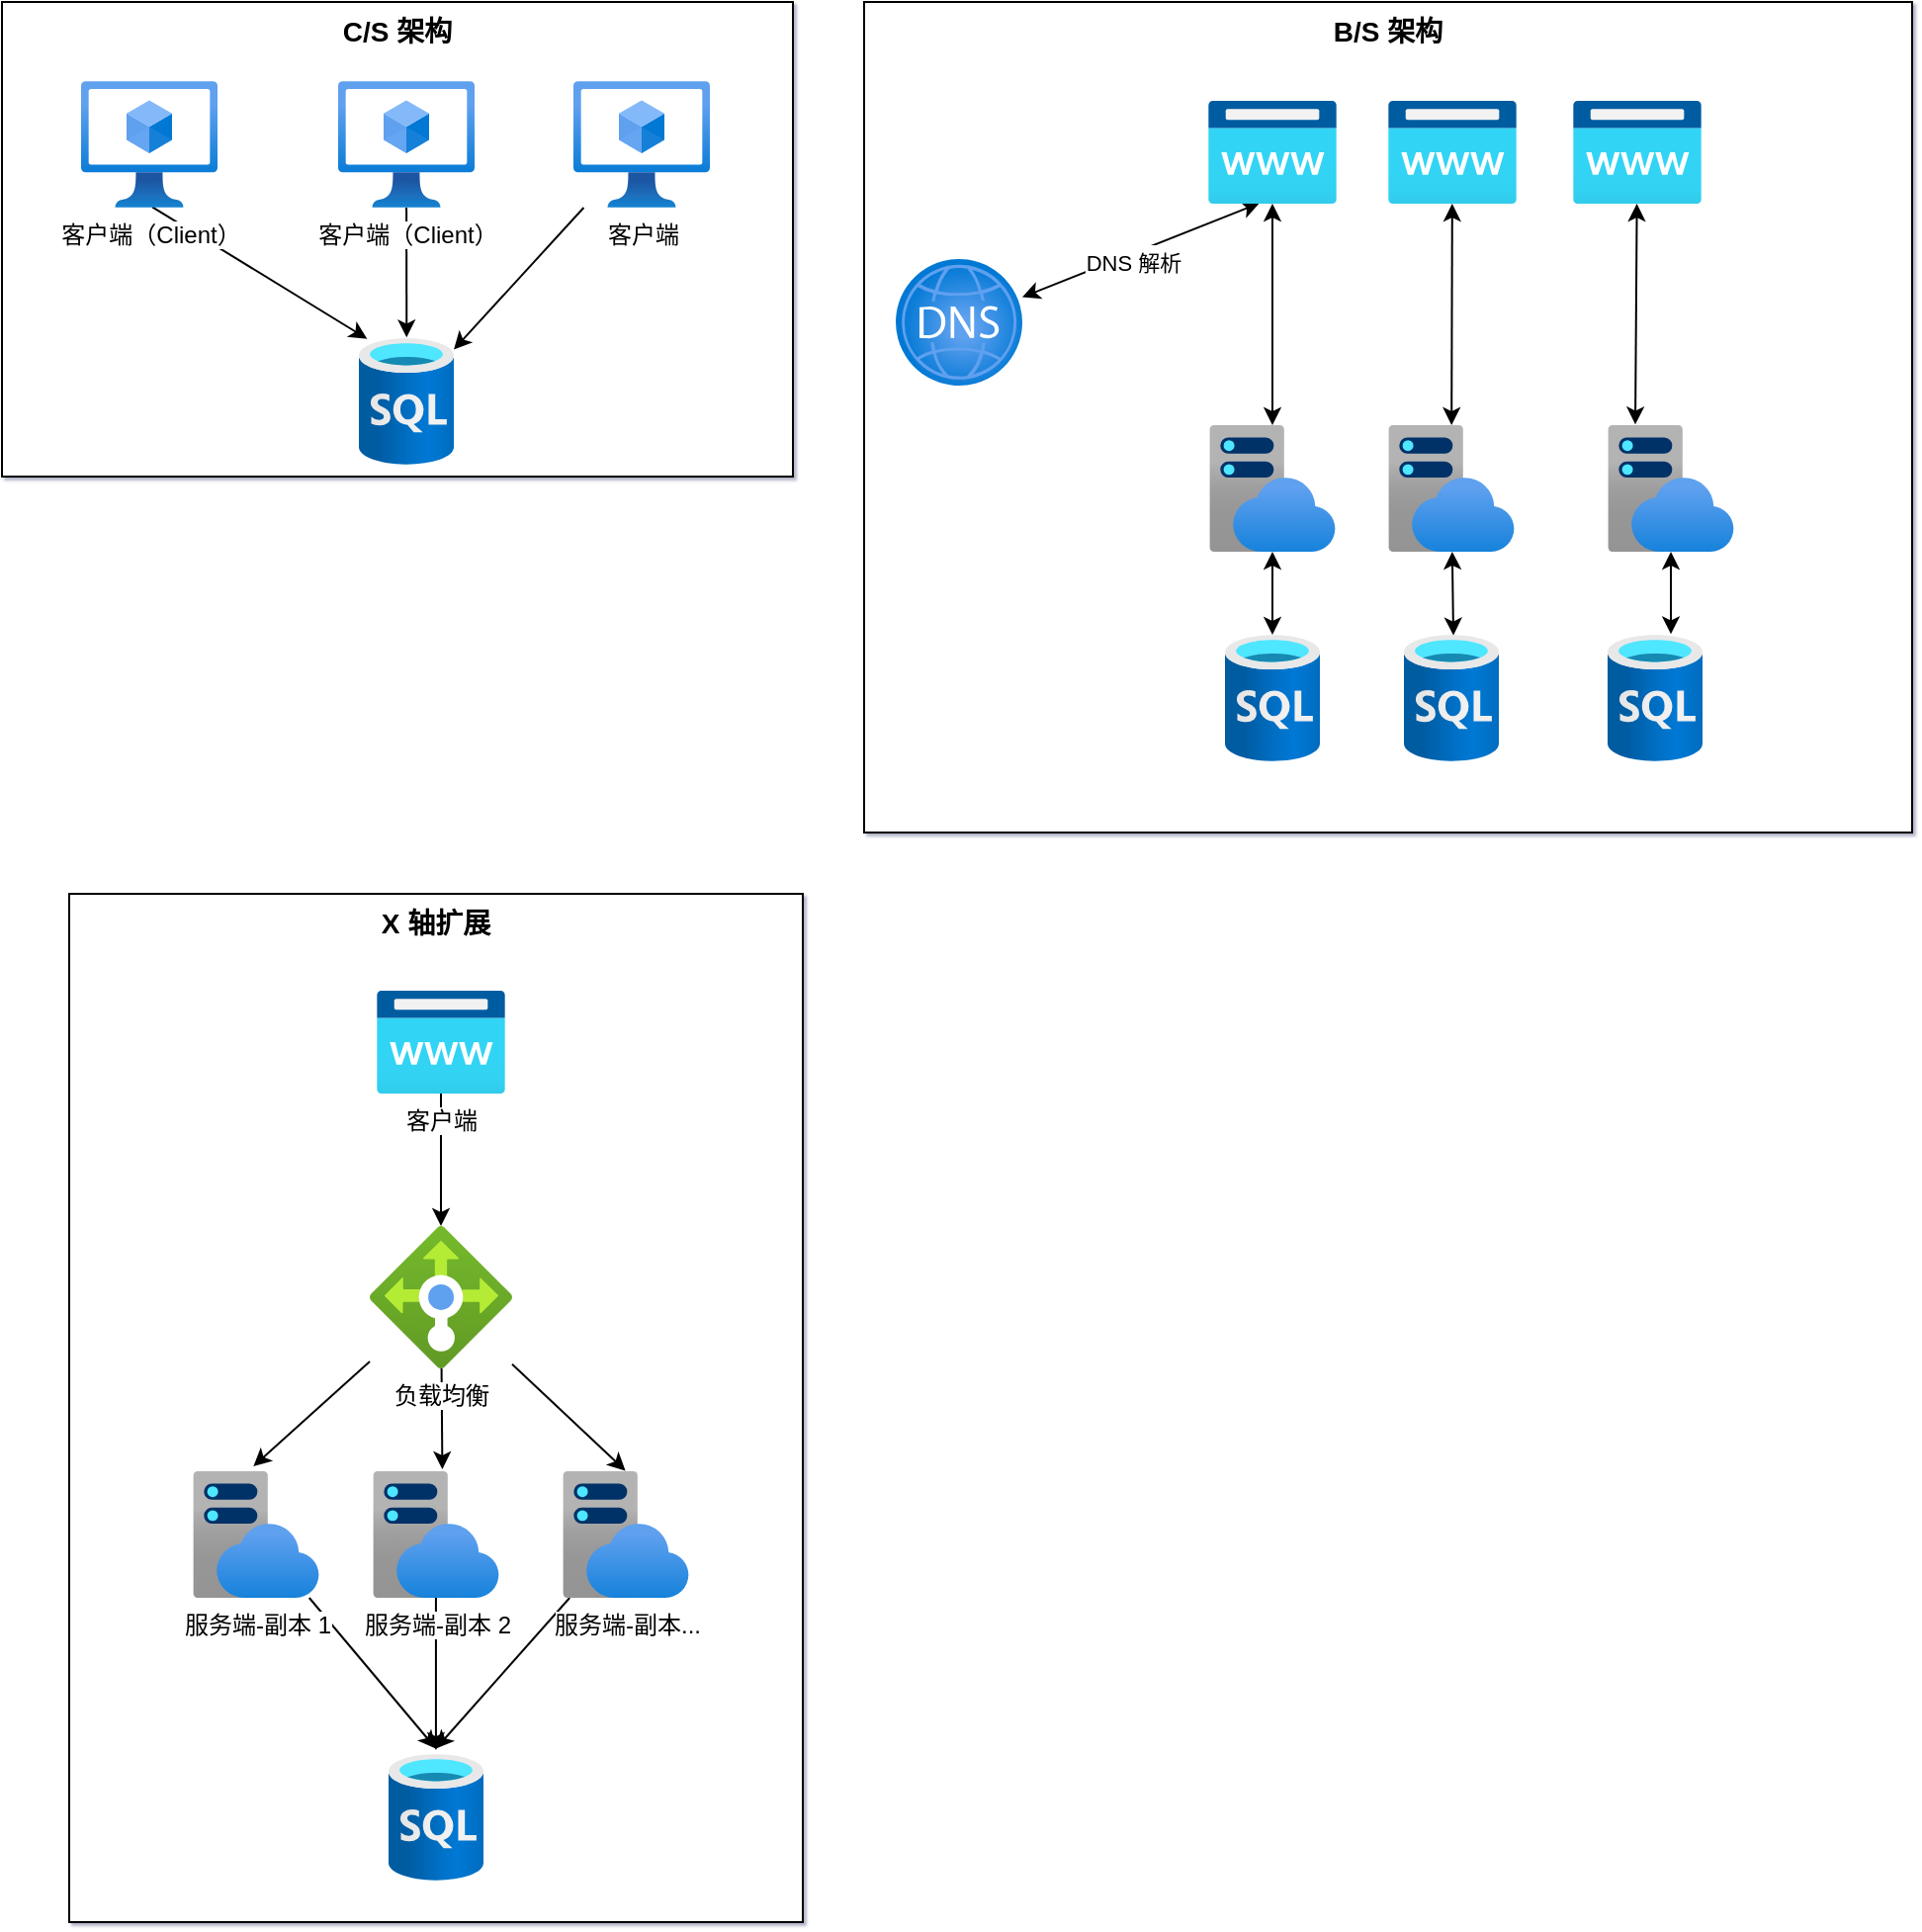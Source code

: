 <mxfile version="17.5.0" type="github">
  <diagram id="jQuxA6pWeV1bHnd_H6JM" name="第 1 页">
    <mxGraphModel dx="1019" dy="567" grid="0" gridSize="10" guides="1" tooltips="1" connect="1" arrows="1" fold="1" page="1" pageScale="1" pageWidth="827" pageHeight="1169" math="0" shadow="1">
      <root>
        <mxCell id="0" />
        <mxCell id="1" parent="0" />
        <mxCell id="zyIKe3mE6G8FlH2QzeZu-49" value="X 轴扩展" style="rounded=0;whiteSpace=wrap;html=1;fontSize=14;verticalAlign=top;fontStyle=1" vertex="1" parent="1">
          <mxGeometry x="48" y="491" width="371" height="520" as="geometry" />
        </mxCell>
        <mxCell id="zyIKe3mE6G8FlH2QzeZu-11" value="&lt;b&gt;&lt;font style=&quot;font-size: 14px&quot;&gt;C/S 架构&lt;/font&gt;&lt;/b&gt;" style="rounded=0;whiteSpace=wrap;html=1;verticalAlign=top;" vertex="1" parent="1">
          <mxGeometry x="14" y="40" width="400" height="240" as="geometry" />
        </mxCell>
        <mxCell id="zyIKe3mE6G8FlH2QzeZu-6" style="rounded=0;orthogonalLoop=1;jettySize=auto;html=1;exitX=0.522;exitY=0.995;exitDx=0;exitDy=0;exitPerimeter=0;entryX=0.087;entryY=0.005;entryDx=0;entryDy=0;entryPerimeter=0;" edge="1" parent="1" source="zyIKe3mE6G8FlH2QzeZu-1" target="zyIKe3mE6G8FlH2QzeZu-2">
          <mxGeometry relative="1" as="geometry">
            <mxPoint x="219" y="210" as="targetPoint" />
          </mxGeometry>
        </mxCell>
        <mxCell id="zyIKe3mE6G8FlH2QzeZu-1" value="客户端（Client）" style="aspect=fixed;html=1;points=[];align=center;image;fontSize=12;image=img/lib/azure2/compute/Virtual_Machines_Classic.svg;" vertex="1" parent="1">
          <mxGeometry x="54" y="80" width="69" height="64" as="geometry" />
        </mxCell>
        <mxCell id="zyIKe3mE6G8FlH2QzeZu-2" value="" style="aspect=fixed;html=1;points=[];align=center;image;fontSize=12;image=img/lib/azure2/databases/SQL_Database.svg;" vertex="1" parent="1">
          <mxGeometry x="194.5" y="210" width="48" height="64" as="geometry" />
        </mxCell>
        <mxCell id="zyIKe3mE6G8FlH2QzeZu-7" style="edgeStyle=none;rounded=0;orthogonalLoop=1;jettySize=auto;html=1;entryX=0.503;entryY=-0.005;entryDx=0;entryDy=0;entryPerimeter=0;" edge="1" parent="1" source="zyIKe3mE6G8FlH2QzeZu-3" target="zyIKe3mE6G8FlH2QzeZu-2">
          <mxGeometry relative="1" as="geometry" />
        </mxCell>
        <mxCell id="zyIKe3mE6G8FlH2QzeZu-3" value="客户端（Client）" style="aspect=fixed;html=1;points=[];align=center;image;fontSize=12;image=img/lib/azure2/compute/Virtual_Machines_Classic.svg;" vertex="1" parent="1">
          <mxGeometry x="184" y="80" width="69" height="64" as="geometry" />
        </mxCell>
        <mxCell id="zyIKe3mE6G8FlH2QzeZu-8" style="edgeStyle=none;rounded=0;orthogonalLoop=1;jettySize=auto;html=1;" edge="1" parent="1" source="zyIKe3mE6G8FlH2QzeZu-4" target="zyIKe3mE6G8FlH2QzeZu-2">
          <mxGeometry relative="1" as="geometry">
            <mxPoint x="219" y="210" as="targetPoint" />
          </mxGeometry>
        </mxCell>
        <mxCell id="zyIKe3mE6G8FlH2QzeZu-4" value="客户端" style="aspect=fixed;html=1;points=[];align=center;image;fontSize=12;image=img/lib/azure2/compute/Virtual_Machines_Classic.svg;" vertex="1" parent="1">
          <mxGeometry x="303" y="80" width="69" height="64" as="geometry" />
        </mxCell>
        <mxCell id="zyIKe3mE6G8FlH2QzeZu-12" value="B/S 架构" style="rounded=0;whiteSpace=wrap;html=1;fontSize=14;verticalAlign=top;fontStyle=1" vertex="1" parent="1">
          <mxGeometry x="450" y="40" width="530" height="420" as="geometry" />
        </mxCell>
        <mxCell id="zyIKe3mE6G8FlH2QzeZu-14" value="" style="aspect=fixed;html=1;points=[];align=center;image;fontSize=12;image=img/lib/azure2/networking/DNS_Zones.svg;" vertex="1" parent="1">
          <mxGeometry x="466" y="170" width="64" height="64" as="geometry" />
        </mxCell>
        <mxCell id="zyIKe3mE6G8FlH2QzeZu-18" style="edgeStyle=none;rounded=0;orthogonalLoop=1;jettySize=auto;html=1;fontSize=14;exitX=0.4;exitY=0.994;exitDx=0;exitDy=0;exitPerimeter=0;startArrow=classic;startFill=1;" edge="1" parent="1" source="zyIKe3mE6G8FlH2QzeZu-15" target="zyIKe3mE6G8FlH2QzeZu-14">
          <mxGeometry relative="1" as="geometry" />
        </mxCell>
        <mxCell id="zyIKe3mE6G8FlH2QzeZu-19" value="&lt;font style=&quot;font-size: 11px&quot;&gt;DNS 解析&lt;/font&gt;" style="edgeLabel;html=1;align=center;verticalAlign=middle;resizable=0;points=[];fontSize=14;" vertex="1" connectable="0" parent="zyIKe3mE6G8FlH2QzeZu-18">
          <mxGeometry x="0.093" y="3" relative="1" as="geometry">
            <mxPoint as="offset" />
          </mxGeometry>
        </mxCell>
        <mxCell id="zyIKe3mE6G8FlH2QzeZu-25" style="edgeStyle=none;rounded=0;orthogonalLoop=1;jettySize=auto;html=1;fontSize=11;startArrow=classic;startFill=1;" edge="1" parent="1" source="zyIKe3mE6G8FlH2QzeZu-15" target="zyIKe3mE6G8FlH2QzeZu-20">
          <mxGeometry relative="1" as="geometry" />
        </mxCell>
        <mxCell id="zyIKe3mE6G8FlH2QzeZu-15" value="" style="aspect=fixed;html=1;points=[];align=center;image;fontSize=12;image=img/lib/azure2/app_services/App_Service_Domains.svg;" vertex="1" parent="1">
          <mxGeometry x="624" y="90" width="65" height="52" as="geometry" />
        </mxCell>
        <mxCell id="zyIKe3mE6G8FlH2QzeZu-26" style="edgeStyle=none;rounded=0;orthogonalLoop=1;jettySize=auto;html=1;fontSize=11;startArrow=classic;startFill=1;" edge="1" parent="1" source="zyIKe3mE6G8FlH2QzeZu-16" target="zyIKe3mE6G8FlH2QzeZu-21">
          <mxGeometry relative="1" as="geometry" />
        </mxCell>
        <mxCell id="zyIKe3mE6G8FlH2QzeZu-16" value="" style="aspect=fixed;html=1;points=[];align=center;image;fontSize=12;image=img/lib/azure2/app_services/App_Service_Domains.svg;" vertex="1" parent="1">
          <mxGeometry x="715" y="90" width="65" height="52" as="geometry" />
        </mxCell>
        <mxCell id="zyIKe3mE6G8FlH2QzeZu-27" style="edgeStyle=none;rounded=0;orthogonalLoop=1;jettySize=auto;html=1;entryX=0.219;entryY=-0.005;entryDx=0;entryDy=0;entryPerimeter=0;fontSize=11;startArrow=classic;startFill=1;" edge="1" parent="1" source="zyIKe3mE6G8FlH2QzeZu-17" target="zyIKe3mE6G8FlH2QzeZu-22">
          <mxGeometry relative="1" as="geometry" />
        </mxCell>
        <mxCell id="zyIKe3mE6G8FlH2QzeZu-17" value="" style="aspect=fixed;html=1;points=[];align=center;image;fontSize=12;image=img/lib/azure2/app_services/App_Service_Domains.svg;" vertex="1" parent="1">
          <mxGeometry x="808.5" y="90" width="65" height="52" as="geometry" />
        </mxCell>
        <mxCell id="zyIKe3mE6G8FlH2QzeZu-31" style="edgeStyle=none;rounded=0;orthogonalLoop=1;jettySize=auto;html=1;fontSize=11;startArrow=classic;startFill=1;" edge="1" parent="1" source="zyIKe3mE6G8FlH2QzeZu-20" target="zyIKe3mE6G8FlH2QzeZu-28">
          <mxGeometry relative="1" as="geometry" />
        </mxCell>
        <mxCell id="zyIKe3mE6G8FlH2QzeZu-20" value="" style="aspect=fixed;html=1;points=[];align=center;image;fontSize=12;image=img/lib/azure2/app_services/App_Service_Plans.svg;" vertex="1" parent="1">
          <mxGeometry x="624.5" y="254" width="64" height="64" as="geometry" />
        </mxCell>
        <mxCell id="zyIKe3mE6G8FlH2QzeZu-32" style="edgeStyle=none;rounded=0;orthogonalLoop=1;jettySize=auto;html=1;entryX=0.521;entryY=0.005;entryDx=0;entryDy=0;entryPerimeter=0;fontSize=11;startArrow=classic;startFill=1;" edge="1" parent="1" source="zyIKe3mE6G8FlH2QzeZu-21" target="zyIKe3mE6G8FlH2QzeZu-29">
          <mxGeometry relative="1" as="geometry" />
        </mxCell>
        <mxCell id="zyIKe3mE6G8FlH2QzeZu-21" value="" style="aspect=fixed;html=1;points=[];align=center;image;fontSize=12;image=img/lib/azure2/app_services/App_Service_Plans.svg;" vertex="1" parent="1">
          <mxGeometry x="715" y="254" width="64" height="64" as="geometry" />
        </mxCell>
        <mxCell id="zyIKe3mE6G8FlH2QzeZu-33" style="edgeStyle=none;rounded=0;orthogonalLoop=1;jettySize=auto;html=1;entryX=0.667;entryY=-0.005;entryDx=0;entryDy=0;entryPerimeter=0;fontSize=11;startArrow=classic;startFill=1;" edge="1" parent="1" source="zyIKe3mE6G8FlH2QzeZu-22" target="zyIKe3mE6G8FlH2QzeZu-30">
          <mxGeometry relative="1" as="geometry" />
        </mxCell>
        <mxCell id="zyIKe3mE6G8FlH2QzeZu-22" value="" style="aspect=fixed;html=1;points=[];align=center;image;fontSize=12;image=img/lib/azure2/app_services/App_Service_Plans.svg;" vertex="1" parent="1">
          <mxGeometry x="826" y="254" width="64" height="64" as="geometry" />
        </mxCell>
        <mxCell id="zyIKe3mE6G8FlH2QzeZu-28" value="" style="aspect=fixed;html=1;points=[];align=center;image;fontSize=12;image=img/lib/azure2/databases/SQL_Database.svg;" vertex="1" parent="1">
          <mxGeometry x="632.5" y="360" width="48" height="64" as="geometry" />
        </mxCell>
        <mxCell id="zyIKe3mE6G8FlH2QzeZu-29" value="" style="aspect=fixed;html=1;points=[];align=center;image;fontSize=12;image=img/lib/azure2/databases/SQL_Database.svg;" vertex="1" parent="1">
          <mxGeometry x="723" y="360" width="48" height="64" as="geometry" />
        </mxCell>
        <mxCell id="zyIKe3mE6G8FlH2QzeZu-30" value="" style="aspect=fixed;html=1;points=[];align=center;image;fontSize=12;image=img/lib/azure2/databases/SQL_Database.svg;" vertex="1" parent="1">
          <mxGeometry x="826" y="360" width="48" height="64" as="geometry" />
        </mxCell>
        <mxCell id="zyIKe3mE6G8FlH2QzeZu-40" style="edgeStyle=none;rounded=0;orthogonalLoop=1;jettySize=auto;html=1;fontSize=11;startArrow=none;startFill=0;" edge="1" parent="1" source="zyIKe3mE6G8FlH2QzeZu-34" target="zyIKe3mE6G8FlH2QzeZu-39">
          <mxGeometry relative="1" as="geometry" />
        </mxCell>
        <mxCell id="zyIKe3mE6G8FlH2QzeZu-34" value="客户端" style="aspect=fixed;html=1;points=[];align=center;image;fontSize=12;image=img/lib/azure2/app_services/App_Service_Domains.svg;" vertex="1" parent="1">
          <mxGeometry x="203.5" y="540" width="65" height="52" as="geometry" />
        </mxCell>
        <mxCell id="zyIKe3mE6G8FlH2QzeZu-46" style="edgeStyle=none;rounded=0;orthogonalLoop=1;jettySize=auto;html=1;entryX=0.499;entryY=-0.043;entryDx=0;entryDy=0;entryPerimeter=0;fontSize=11;startArrow=none;startFill=0;" edge="1" parent="1" source="zyIKe3mE6G8FlH2QzeZu-35" target="zyIKe3mE6G8FlH2QzeZu-44">
          <mxGeometry relative="1" as="geometry" />
        </mxCell>
        <mxCell id="zyIKe3mE6G8FlH2QzeZu-35" value="服务端-副本 1" style="aspect=fixed;html=1;points=[];align=center;image;fontSize=12;image=img/lib/azure2/app_services/App_Service_Plans.svg;" vertex="1" parent="1">
          <mxGeometry x="110.5" y="783" width="64" height="64" as="geometry" />
        </mxCell>
        <mxCell id="zyIKe3mE6G8FlH2QzeZu-45" style="edgeStyle=none;rounded=0;orthogonalLoop=1;jettySize=auto;html=1;entryX=0.499;entryY=-0.031;entryDx=0;entryDy=0;entryPerimeter=0;fontSize=11;startArrow=none;startFill=0;" edge="1" parent="1" source="zyIKe3mE6G8FlH2QzeZu-36" target="zyIKe3mE6G8FlH2QzeZu-44">
          <mxGeometry relative="1" as="geometry" />
        </mxCell>
        <mxCell id="zyIKe3mE6G8FlH2QzeZu-36" value="服务端-副本 2" style="aspect=fixed;html=1;points=[];align=center;image;fontSize=12;image=img/lib/azure2/app_services/App_Service_Plans.svg;" vertex="1" parent="1">
          <mxGeometry x="201.5" y="783" width="64" height="64" as="geometry" />
        </mxCell>
        <mxCell id="zyIKe3mE6G8FlH2QzeZu-48" style="edgeStyle=none;rounded=0;orthogonalLoop=1;jettySize=auto;html=1;entryX=0.499;entryY=-0.043;entryDx=0;entryDy=0;entryPerimeter=0;fontSize=11;startArrow=none;startFill=0;" edge="1" parent="1" source="zyIKe3mE6G8FlH2QzeZu-37" target="zyIKe3mE6G8FlH2QzeZu-44">
          <mxGeometry relative="1" as="geometry" />
        </mxCell>
        <mxCell id="zyIKe3mE6G8FlH2QzeZu-37" value="服务端-副本..." style="aspect=fixed;html=1;points=[];align=center;image;fontSize=12;image=img/lib/azure2/app_services/App_Service_Plans.svg;" vertex="1" parent="1">
          <mxGeometry x="297.5" y="783" width="64" height="64" as="geometry" />
        </mxCell>
        <mxCell id="zyIKe3mE6G8FlH2QzeZu-41" style="edgeStyle=none;rounded=0;orthogonalLoop=1;jettySize=auto;html=1;entryX=0.479;entryY=-0.039;entryDx=0;entryDy=0;entryPerimeter=0;fontSize=11;startArrow=none;startFill=0;" edge="1" parent="1" source="zyIKe3mE6G8FlH2QzeZu-39" target="zyIKe3mE6G8FlH2QzeZu-35">
          <mxGeometry relative="1" as="geometry" />
        </mxCell>
        <mxCell id="zyIKe3mE6G8FlH2QzeZu-42" style="edgeStyle=none;rounded=0;orthogonalLoop=1;jettySize=auto;html=1;entryX=0.55;entryY=-0.016;entryDx=0;entryDy=0;entryPerimeter=0;fontSize=11;startArrow=none;startFill=0;" edge="1" parent="1" source="zyIKe3mE6G8FlH2QzeZu-39" target="zyIKe3mE6G8FlH2QzeZu-36">
          <mxGeometry relative="1" as="geometry" />
        </mxCell>
        <mxCell id="zyIKe3mE6G8FlH2QzeZu-43" style="edgeStyle=none;rounded=0;orthogonalLoop=1;jettySize=auto;html=1;entryX=0.497;entryY=-0.004;entryDx=0;entryDy=0;entryPerimeter=0;fontSize=11;startArrow=none;startFill=0;" edge="1" parent="1" source="zyIKe3mE6G8FlH2QzeZu-39" target="zyIKe3mE6G8FlH2QzeZu-37">
          <mxGeometry relative="1" as="geometry" />
        </mxCell>
        <mxCell id="zyIKe3mE6G8FlH2QzeZu-39" value="负载均衡" style="aspect=fixed;html=1;points=[];align=center;image;fontSize=12;image=img/lib/azure2/networking/Load_Balancers.svg;" vertex="1" parent="1">
          <mxGeometry x="200" y="659" width="72" height="72" as="geometry" />
        </mxCell>
        <mxCell id="zyIKe3mE6G8FlH2QzeZu-44" value="" style="aspect=fixed;html=1;points=[];align=center;image;fontSize=12;image=img/lib/azure2/databases/SQL_Database.svg;" vertex="1" parent="1">
          <mxGeometry x="209.5" y="926" width="48" height="64" as="geometry" />
        </mxCell>
      </root>
    </mxGraphModel>
  </diagram>
</mxfile>
